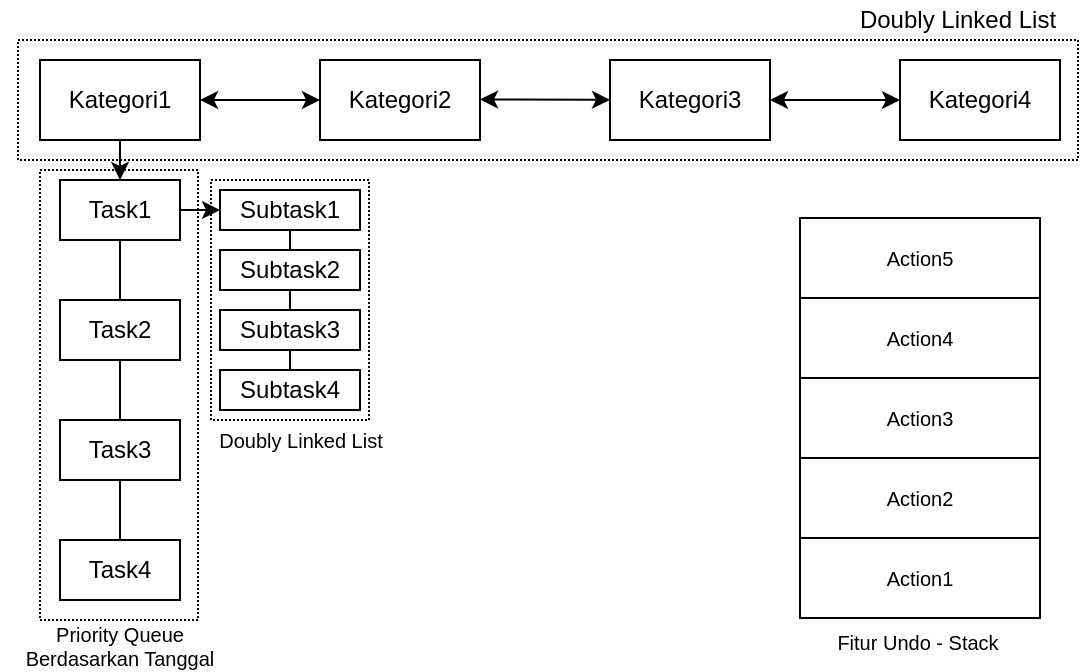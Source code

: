 <mxfile version="14.5.1" type="device"><diagram id="-23mpT4ojRfASchpDxo8" name="Page-1"><mxGraphModel dx="672" dy="358" grid="1" gridSize="10" guides="1" tooltips="1" connect="1" arrows="1" fold="1" page="1" pageScale="1" pageWidth="850" pageHeight="1100" math="0" shadow="0"><root><mxCell id="0"/><mxCell id="1" parent="0"/><mxCell id="atknVHThDE3ANYAgUmtH-21" value="" style="edgeStyle=orthogonalEdgeStyle;orthogonalLoop=1;jettySize=auto;html=1;" edge="1" parent="1" source="atknVHThDE3ANYAgUmtH-3" target="atknVHThDE3ANYAgUmtH-14"><mxGeometry relative="1" as="geometry"/></mxCell><mxCell id="atknVHThDE3ANYAgUmtH-3" value="Kategori1" style="whiteSpace=wrap;html=1;" vertex="1" parent="1"><mxGeometry x="121" y="40" width="80" height="40" as="geometry"/></mxCell><mxCell id="atknVHThDE3ANYAgUmtH-8" value="Kategori2" style="whiteSpace=wrap;html=1;" vertex="1" parent="1"><mxGeometry x="261" y="40" width="80" height="40" as="geometry"/></mxCell><mxCell id="atknVHThDE3ANYAgUmtH-9" value="Kategori3" style="whiteSpace=wrap;html=1;" vertex="1" parent="1"><mxGeometry x="406" y="40" width="80" height="40" as="geometry"/></mxCell><mxCell id="atknVHThDE3ANYAgUmtH-10" value="Kategori4" style="whiteSpace=wrap;html=1;" vertex="1" parent="1"><mxGeometry x="551" y="40" width="80" height="40" as="geometry"/></mxCell><mxCell id="atknVHThDE3ANYAgUmtH-11" value="" style="endArrow=classic;startArrow=classic;html=1;exitX=1;exitY=0.5;exitDx=0;exitDy=0;entryX=0;entryY=0.5;entryDx=0;entryDy=0;" edge="1" parent="1" source="atknVHThDE3ANYAgUmtH-3" target="atknVHThDE3ANYAgUmtH-8"><mxGeometry width="50" height="50" relative="1" as="geometry"><mxPoint x="331" y="230" as="sourcePoint"/><mxPoint x="381" y="180" as="targetPoint"/></mxGeometry></mxCell><mxCell id="atknVHThDE3ANYAgUmtH-12" value="" style="endArrow=classic;startArrow=classic;html=1;exitX=1;exitY=0.5;exitDx=0;exitDy=0;" edge="1" parent="1" target="atknVHThDE3ANYAgUmtH-9"><mxGeometry width="50" height="50" relative="1" as="geometry"><mxPoint x="341" y="59.71" as="sourcePoint"/><mxPoint x="381" y="59.71" as="targetPoint"/></mxGeometry></mxCell><mxCell id="atknVHThDE3ANYAgUmtH-13" value="" style="endArrow=classic;startArrow=classic;html=1;exitX=1;exitY=0.5;exitDx=0;exitDy=0;" edge="1" parent="1" source="atknVHThDE3ANYAgUmtH-9" target="atknVHThDE3ANYAgUmtH-10"><mxGeometry width="50" height="50" relative="1" as="geometry"><mxPoint x="461" y="59.71" as="sourcePoint"/><mxPoint x="501" y="59.71" as="targetPoint"/></mxGeometry></mxCell><mxCell id="atknVHThDE3ANYAgUmtH-30" value="" style="edgeStyle=orthogonalEdgeStyle;orthogonalLoop=1;jettySize=auto;html=1;" edge="1" parent="1" source="atknVHThDE3ANYAgUmtH-14" target="atknVHThDE3ANYAgUmtH-26"><mxGeometry relative="1" as="geometry"/></mxCell><mxCell id="atknVHThDE3ANYAgUmtH-14" value="Task1" style="whiteSpace=wrap;html=1;" vertex="1" parent="1"><mxGeometry x="131" y="100" width="60" height="30" as="geometry"/></mxCell><mxCell id="atknVHThDE3ANYAgUmtH-16" value="Task2" style="whiteSpace=wrap;html=1;" vertex="1" parent="1"><mxGeometry x="131" y="160" width="60" height="30" as="geometry"/></mxCell><mxCell id="atknVHThDE3ANYAgUmtH-17" value="Task3" style="whiteSpace=wrap;html=1;" vertex="1" parent="1"><mxGeometry x="131" y="220" width="60" height="30" as="geometry"/></mxCell><mxCell id="atknVHThDE3ANYAgUmtH-18" value="Task4" style="whiteSpace=wrap;html=1;" vertex="1" parent="1"><mxGeometry x="131" y="280" width="60" height="30" as="geometry"/></mxCell><mxCell id="atknVHThDE3ANYAgUmtH-22" value="" style="endArrow=none;html=1;" edge="1" parent="1" source="atknVHThDE3ANYAgUmtH-16" target="atknVHThDE3ANYAgUmtH-14"><mxGeometry width="50" height="50" relative="1" as="geometry"><mxPoint x="251" y="190" as="sourcePoint"/><mxPoint x="301" y="140" as="targetPoint"/></mxGeometry></mxCell><mxCell id="atknVHThDE3ANYAgUmtH-23" value="" style="endArrow=none;html=1;" edge="1" parent="1" source="atknVHThDE3ANYAgUmtH-17" target="atknVHThDE3ANYAgUmtH-16"><mxGeometry width="50" height="50" relative="1" as="geometry"><mxPoint x="251" y="190" as="sourcePoint"/><mxPoint x="301" y="140" as="targetPoint"/></mxGeometry></mxCell><mxCell id="atknVHThDE3ANYAgUmtH-24" value="" style="endArrow=none;html=1;" edge="1" parent="1" source="atknVHThDE3ANYAgUmtH-18" target="atknVHThDE3ANYAgUmtH-17"><mxGeometry width="50" height="50" relative="1" as="geometry"><mxPoint x="251" y="190" as="sourcePoint"/><mxPoint x="301" y="140" as="targetPoint"/></mxGeometry></mxCell><mxCell id="atknVHThDE3ANYAgUmtH-26" value="Subtask1" style="whiteSpace=wrap;html=1;" vertex="1" parent="1"><mxGeometry x="211" y="105" width="70" height="20" as="geometry"/></mxCell><mxCell id="atknVHThDE3ANYAgUmtH-27" value="Subtask2" style="whiteSpace=wrap;html=1;" vertex="1" parent="1"><mxGeometry x="211" y="135" width="70" height="20" as="geometry"/></mxCell><mxCell id="atknVHThDE3ANYAgUmtH-28" value="Subtask3" style="whiteSpace=wrap;html=1;" vertex="1" parent="1"><mxGeometry x="211" y="165" width="70" height="20" as="geometry"/></mxCell><mxCell id="atknVHThDE3ANYAgUmtH-29" value="Subtask4" style="whiteSpace=wrap;html=1;" vertex="1" parent="1"><mxGeometry x="211" y="195" width="70" height="20" as="geometry"/></mxCell><mxCell id="atknVHThDE3ANYAgUmtH-31" value="" style="endArrow=none;html=1;" edge="1" parent="1" source="atknVHThDE3ANYAgUmtH-27" target="atknVHThDE3ANYAgUmtH-26"><mxGeometry width="50" height="50" relative="1" as="geometry"><mxPoint x="251" y="190" as="sourcePoint"/><mxPoint x="301" y="140" as="targetPoint"/></mxGeometry></mxCell><mxCell id="atknVHThDE3ANYAgUmtH-32" value="" style="endArrow=none;html=1;" edge="1" parent="1" source="atknVHThDE3ANYAgUmtH-28" target="atknVHThDE3ANYAgUmtH-27"><mxGeometry width="50" height="50" relative="1" as="geometry"><mxPoint x="251" y="190" as="sourcePoint"/><mxPoint x="301" y="140" as="targetPoint"/></mxGeometry></mxCell><mxCell id="atknVHThDE3ANYAgUmtH-33" value="" style="endArrow=none;html=1;" edge="1" parent="1" source="atknVHThDE3ANYAgUmtH-29" target="atknVHThDE3ANYAgUmtH-28"><mxGeometry width="50" height="50" relative="1" as="geometry"><mxPoint x="251" y="190" as="sourcePoint"/><mxPoint x="301" y="140" as="targetPoint"/></mxGeometry></mxCell><mxCell id="atknVHThDE3ANYAgUmtH-34" value="" style="whiteSpace=wrap;html=1;fillColor=none;dashed=1;dashPattern=1 1;" vertex="1" parent="1"><mxGeometry x="110" y="30" width="530" height="60" as="geometry"/></mxCell><mxCell id="atknVHThDE3ANYAgUmtH-35" value="" style="whiteSpace=wrap;html=1;fillColor=none;dashed=1;dashPattern=1 1;" vertex="1" parent="1"><mxGeometry x="121" y="95" width="79" height="225" as="geometry"/></mxCell><mxCell id="atknVHThDE3ANYAgUmtH-36" value="" style="whiteSpace=wrap;html=1;fillColor=none;dashed=1;dashPattern=1 1;" vertex="1" parent="1"><mxGeometry x="206.5" y="100" width="79" height="120" as="geometry"/></mxCell><mxCell id="atknVHThDE3ANYAgUmtH-37" value="Doubly Linked List" style="text;html=1;strokeColor=none;fillColor=none;align=center;verticalAlign=middle;whiteSpace=wrap;dashed=1;dashPattern=1 1;fontSize=12;fontStyle=0;" vertex="1" parent="1"><mxGeometry x="520" y="10" width="120" height="20" as="geometry"/></mxCell><mxCell id="atknVHThDE3ANYAgUmtH-38" value="Priority Queue Berdasarkan Tanggal" style="text;html=1;strokeColor=none;fillColor=none;align=center;verticalAlign=middle;whiteSpace=wrap;dashed=1;dashPattern=1 1;rotation=0;fontSize=10;" vertex="1" parent="1"><mxGeometry x="101" y="323" width="120" height="20" as="geometry"/></mxCell><mxCell id="atknVHThDE3ANYAgUmtH-39" value="Doubly Linked List" style="text;html=1;strokeColor=none;fillColor=none;align=center;verticalAlign=middle;whiteSpace=wrap;dashed=1;dashPattern=1 1;rotation=0;fontSize=10;" vertex="1" parent="1"><mxGeometry x="206.5" y="220" width="89" height="20" as="geometry"/></mxCell><mxCell id="atknVHThDE3ANYAgUmtH-40" value="" style="whiteSpace=wrap;html=1;fontSize=10;" vertex="1" parent="1"><mxGeometry x="501" y="119" width="120" height="200" as="geometry"/></mxCell><mxCell id="atknVHThDE3ANYAgUmtH-41" value="Action5" style="whiteSpace=wrap;html=1;fillColor=#ffffff;fontSize=10;" vertex="1" parent="1"><mxGeometry x="501" y="119" width="120" height="40" as="geometry"/></mxCell><mxCell id="atknVHThDE3ANYAgUmtH-42" value="Action4" style="whiteSpace=wrap;html=1;fillColor=#ffffff;fontSize=10;" vertex="1" parent="1"><mxGeometry x="501" y="159" width="120" height="40" as="geometry"/></mxCell><mxCell id="atknVHThDE3ANYAgUmtH-43" value="Action3" style="whiteSpace=wrap;html=1;fillColor=#ffffff;fontSize=10;" vertex="1" parent="1"><mxGeometry x="501" y="199" width="120" height="40" as="geometry"/></mxCell><mxCell id="atknVHThDE3ANYAgUmtH-44" value="Action2" style="whiteSpace=wrap;html=1;fillColor=#ffffff;fontSize=10;" vertex="1" parent="1"><mxGeometry x="501" y="239" width="120" height="40" as="geometry"/></mxCell><mxCell id="atknVHThDE3ANYAgUmtH-45" value="Action1" style="whiteSpace=wrap;html=1;fillColor=#ffffff;fontSize=10;" vertex="1" parent="1"><mxGeometry x="501" y="279" width="120" height="40" as="geometry"/></mxCell><mxCell id="atknVHThDE3ANYAgUmtH-46" value="Fitur Undo - Stack" style="text;html=1;strokeColor=none;fillColor=none;align=center;verticalAlign=middle;whiteSpace=wrap;dashed=1;dashPattern=1 1;rotation=0;fontSize=10;" vertex="1" parent="1"><mxGeometry x="500" y="321" width="120" height="20" as="geometry"/></mxCell></root></mxGraphModel></diagram></mxfile>
